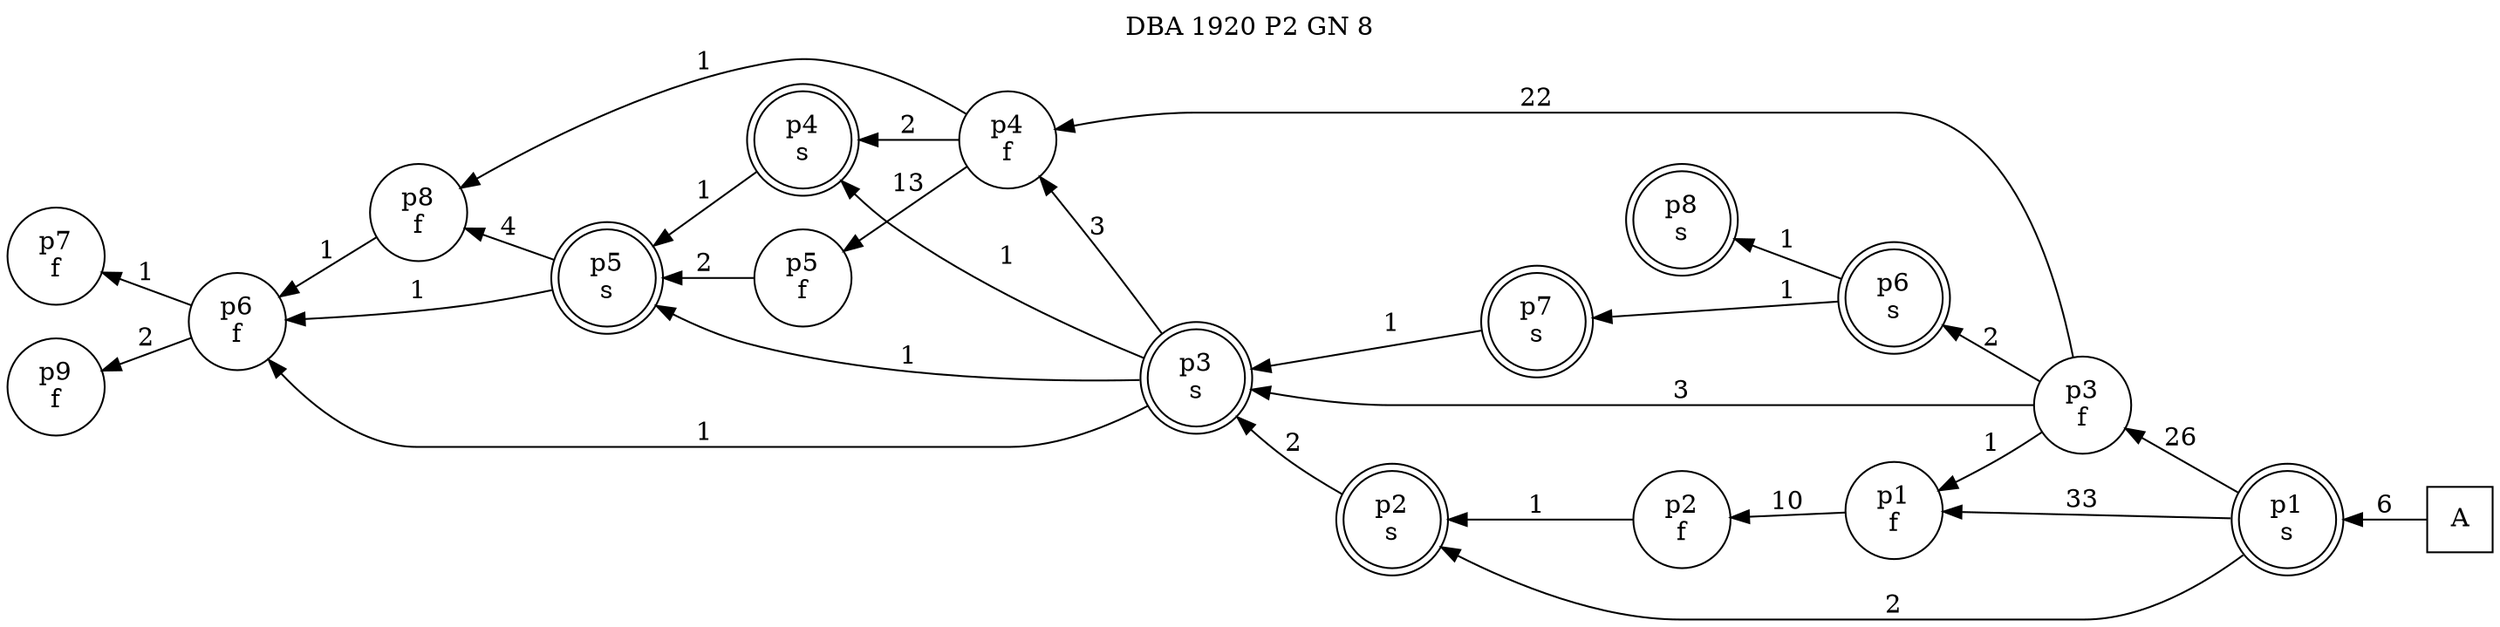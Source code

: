 digraph DBA_1920_P2_GN_8_GOOD {
labelloc="tl"
label= " DBA 1920 P2 GN 8 "
rankdir="RL";
"A" [shape="square" label="A"]
"p1_s" [shape="doublecircle" label="p1
s"]
"p1_f" [shape="circle" label="p1
f"]
"p2_f" [shape="circle" label="p2
f"]
"p3_f" [shape="circle" label="p3
f"]
"p2_s" [shape="doublecircle" label="p2
s"]
"p4_f" [shape="circle" label="p4
f"]
"p5_f" [shape="circle" label="p5
f"]
"p5_s" [shape="doublecircle" label="p5
s"]
"p3_s" [shape="doublecircle" label="p3
s"]
"p6_f" [shape="circle" label="p6
f"]
"p7_f" [shape="circle" label="p7
f"]
"p4_s" [shape="doublecircle" label="p4
s"]
"p6_s" [shape="doublecircle" label="p6
s"]
"p7_s" [shape="doublecircle" label="p7
s"]
"p8_f" [shape="circle" label="p8
f"]
"p9_f" [shape="circle" label="p9
f"]
"p8_s" [shape="doublecircle" label="p8
s"]
"A" -> "p1_s" [ label=6]
"p1_s" -> "p1_f" [ label=33]
"p1_s" -> "p3_f" [ label=26]
"p1_s" -> "p2_s" [ label=2]
"p1_f" -> "p2_f" [ label=10]
"p2_f" -> "p2_s" [ label=1]
"p3_f" -> "p1_f" [ label=1]
"p3_f" -> "p4_f" [ label=22]
"p3_f" -> "p3_s" [ label=3]
"p3_f" -> "p6_s" [ label=2]
"p2_s" -> "p3_s" [ label=2]
"p4_f" -> "p5_f" [ label=13]
"p4_f" -> "p4_s" [ label=2]
"p4_f" -> "p8_f" [ label=1]
"p5_f" -> "p5_s" [ label=2]
"p5_s" -> "p6_f" [ label=1]
"p5_s" -> "p8_f" [ label=4]
"p3_s" -> "p4_f" [ label=3]
"p3_s" -> "p5_s" [ label=1]
"p3_s" -> "p6_f" [ label=1]
"p3_s" -> "p4_s" [ label=1]
"p6_f" -> "p7_f" [ label=1]
"p6_f" -> "p9_f" [ label=2]
"p4_s" -> "p5_s" [ label=1]
"p6_s" -> "p7_s" [ label=1]
"p6_s" -> "p8_s" [ label=1]
"p7_s" -> "p3_s" [ label=1]
"p8_f" -> "p6_f" [ label=1]
}
